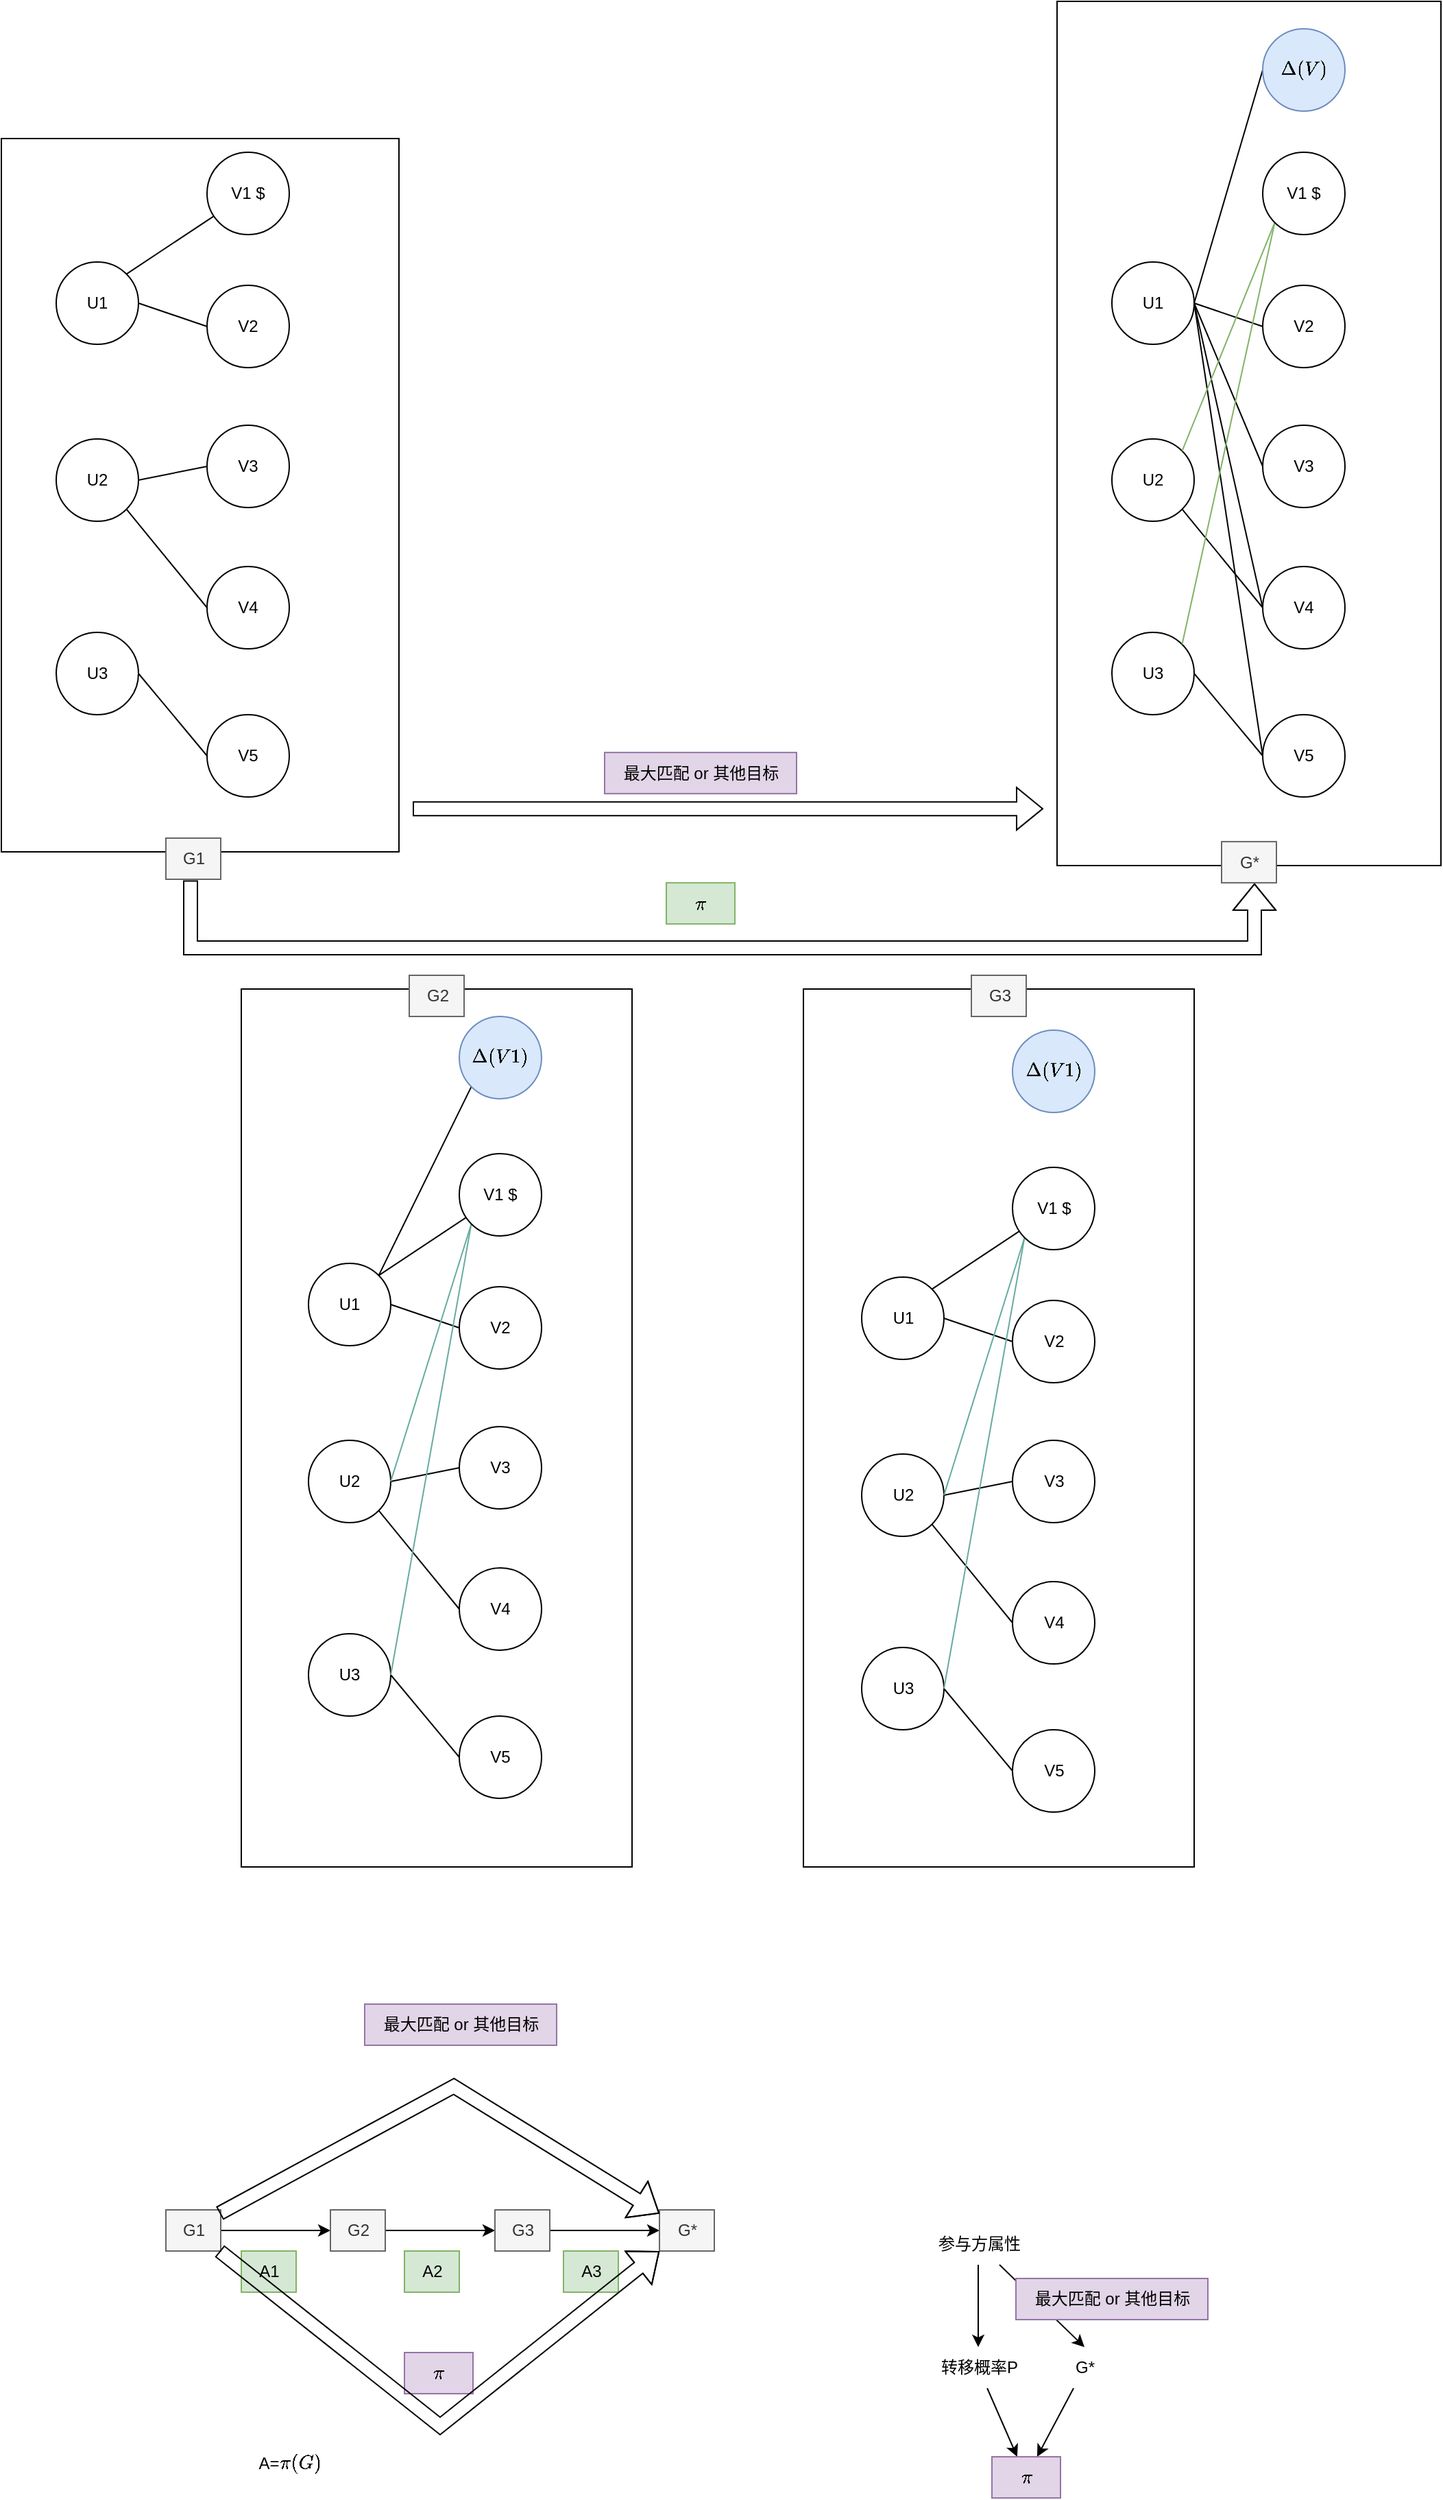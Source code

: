 <mxfile version="20.6.0" type="github">
  <diagram id="6XEkfEh8e34Wi2nq5XxP" name="Page-1">
    <mxGraphModel dx="1824" dy="1064" grid="1" gridSize="10" guides="1" tooltips="1" connect="1" arrows="1" fold="1" page="1" pageScale="1" pageWidth="827" pageHeight="1169" math="1" shadow="0">
      <root>
        <mxCell id="0" />
        <mxCell id="1" parent="0" />
        <mxCell id="JzcaBnQAB8-s2QHEofvj-122" value="" style="rounded=0;whiteSpace=wrap;html=1;fillColor=none;" vertex="1" parent="1">
          <mxGeometry x="665" y="730" width="285" height="640" as="geometry" />
        </mxCell>
        <mxCell id="JzcaBnQAB8-s2QHEofvj-123" value="G3" style="text;html=1;align=center;verticalAlign=middle;resizable=0;points=[];autosize=1;fillColor=#f5f5f5;fontColor=#333333;strokeColor=#666666;" vertex="1" parent="1">
          <mxGeometry x="787.5" y="720" width="40" height="30" as="geometry" />
        </mxCell>
        <mxCell id="JzcaBnQAB8-s2QHEofvj-120" value="" style="rounded=0;whiteSpace=wrap;html=1;fillColor=none;" vertex="1" parent="1">
          <mxGeometry x="255" y="730" width="285" height="640" as="geometry" />
        </mxCell>
        <mxCell id="JzcaBnQAB8-s2QHEofvj-121" value="G2" style="text;html=1;align=center;verticalAlign=middle;resizable=0;points=[];autosize=1;fillColor=#f5f5f5;fontColor=#333333;strokeColor=#666666;" vertex="1" parent="1">
          <mxGeometry x="377.5" y="720" width="40" height="30" as="geometry" />
        </mxCell>
        <mxCell id="JzcaBnQAB8-s2QHEofvj-117" value="" style="rounded=0;whiteSpace=wrap;html=1;fillColor=none;" vertex="1" parent="1">
          <mxGeometry x="850" y="10" width="280" height="630" as="geometry" />
        </mxCell>
        <mxCell id="JzcaBnQAB8-s2QHEofvj-116" value="" style="rounded=0;whiteSpace=wrap;html=1;fillColor=none;" vertex="1" parent="1">
          <mxGeometry x="80" y="110" width="290" height="520" as="geometry" />
        </mxCell>
        <mxCell id="JzcaBnQAB8-s2QHEofvj-20" style="edgeStyle=none;rounded=0;orthogonalLoop=1;jettySize=auto;html=1;exitX=1;exitY=0;exitDx=0;exitDy=0;endArrow=none;endFill=0;" edge="1" parent="1" source="JzcaBnQAB8-s2QHEofvj-1" target="JzcaBnQAB8-s2QHEofvj-16">
          <mxGeometry relative="1" as="geometry" />
        </mxCell>
        <mxCell id="JzcaBnQAB8-s2QHEofvj-21" style="edgeStyle=none;rounded=0;orthogonalLoop=1;jettySize=auto;html=1;exitX=1;exitY=0.5;exitDx=0;exitDy=0;entryX=0;entryY=0.5;entryDx=0;entryDy=0;endArrow=none;endFill=0;" edge="1" parent="1" source="JzcaBnQAB8-s2QHEofvj-1" target="JzcaBnQAB8-s2QHEofvj-10">
          <mxGeometry relative="1" as="geometry" />
        </mxCell>
        <mxCell id="JzcaBnQAB8-s2QHEofvj-1" value="U1" style="ellipse;whiteSpace=wrap;html=1;aspect=fixed;" vertex="1" parent="1">
          <mxGeometry x="120" y="200" width="60" height="60" as="geometry" />
        </mxCell>
        <mxCell id="JzcaBnQAB8-s2QHEofvj-22" style="edgeStyle=none;rounded=0;orthogonalLoop=1;jettySize=auto;html=1;exitX=1;exitY=0.5;exitDx=0;exitDy=0;entryX=0;entryY=0.5;entryDx=0;entryDy=0;endArrow=none;endFill=0;" edge="1" parent="1" source="JzcaBnQAB8-s2QHEofvj-8" target="JzcaBnQAB8-s2QHEofvj-11">
          <mxGeometry relative="1" as="geometry" />
        </mxCell>
        <mxCell id="JzcaBnQAB8-s2QHEofvj-24" style="edgeStyle=none;rounded=0;orthogonalLoop=1;jettySize=auto;html=1;exitX=1;exitY=1;exitDx=0;exitDy=0;entryX=0;entryY=0.5;entryDx=0;entryDy=0;endArrow=none;endFill=0;" edge="1" parent="1" source="JzcaBnQAB8-s2QHEofvj-8" target="JzcaBnQAB8-s2QHEofvj-12">
          <mxGeometry relative="1" as="geometry" />
        </mxCell>
        <mxCell id="JzcaBnQAB8-s2QHEofvj-8" value="U2" style="ellipse;whiteSpace=wrap;html=1;aspect=fixed;" vertex="1" parent="1">
          <mxGeometry x="120" y="329" width="60" height="60" as="geometry" />
        </mxCell>
        <mxCell id="JzcaBnQAB8-s2QHEofvj-25" style="edgeStyle=none;rounded=0;orthogonalLoop=1;jettySize=auto;html=1;exitX=1;exitY=0.5;exitDx=0;exitDy=0;entryX=0;entryY=0.5;entryDx=0;entryDy=0;endArrow=none;endFill=0;" edge="1" parent="1" source="JzcaBnQAB8-s2QHEofvj-9" target="JzcaBnQAB8-s2QHEofvj-13">
          <mxGeometry relative="1" as="geometry" />
        </mxCell>
        <mxCell id="JzcaBnQAB8-s2QHEofvj-9" value="U3" style="ellipse;whiteSpace=wrap;html=1;aspect=fixed;" vertex="1" parent="1">
          <mxGeometry x="120" y="470" width="60" height="60" as="geometry" />
        </mxCell>
        <mxCell id="JzcaBnQAB8-s2QHEofvj-10" value="V2" style="ellipse;whiteSpace=wrap;html=1;aspect=fixed;" vertex="1" parent="1">
          <mxGeometry x="230" y="217" width="60" height="60" as="geometry" />
        </mxCell>
        <mxCell id="JzcaBnQAB8-s2QHEofvj-11" value="V3" style="ellipse;whiteSpace=wrap;html=1;aspect=fixed;" vertex="1" parent="1">
          <mxGeometry x="230" y="319" width="60" height="60" as="geometry" />
        </mxCell>
        <mxCell id="JzcaBnQAB8-s2QHEofvj-12" value="V4" style="ellipse;whiteSpace=wrap;html=1;aspect=fixed;" vertex="1" parent="1">
          <mxGeometry x="230" y="422" width="60" height="60" as="geometry" />
        </mxCell>
        <mxCell id="JzcaBnQAB8-s2QHEofvj-13" value="V5" style="ellipse;whiteSpace=wrap;html=1;aspect=fixed;" vertex="1" parent="1">
          <mxGeometry x="230" y="530" width="60" height="60" as="geometry" />
        </mxCell>
        <mxCell id="JzcaBnQAB8-s2QHEofvj-16" value="V1 $" style="ellipse;whiteSpace=wrap;html=1;aspect=fixed;" vertex="1" parent="1">
          <mxGeometry x="230" y="120" width="60" height="60" as="geometry" />
        </mxCell>
        <mxCell id="JzcaBnQAB8-s2QHEofvj-40" style="edgeStyle=none;rounded=0;orthogonalLoop=1;jettySize=auto;html=1;exitX=1;exitY=0.5;exitDx=0;exitDy=0;entryX=0;entryY=0.5;entryDx=0;entryDy=0;endArrow=none;endFill=0;" edge="1" parent="1" source="JzcaBnQAB8-s2QHEofvj-41" target="JzcaBnQAB8-s2QHEofvj-47">
          <mxGeometry relative="1" as="geometry" />
        </mxCell>
        <mxCell id="JzcaBnQAB8-s2QHEofvj-56" style="edgeStyle=none;rounded=0;orthogonalLoop=1;jettySize=auto;html=1;exitX=1;exitY=0.5;exitDx=0;exitDy=0;entryX=0;entryY=0.5;entryDx=0;entryDy=0;endArrow=none;endFill=0;" edge="1" parent="1" source="JzcaBnQAB8-s2QHEofvj-41" target="JzcaBnQAB8-s2QHEofvj-48">
          <mxGeometry relative="1" as="geometry" />
        </mxCell>
        <mxCell id="JzcaBnQAB8-s2QHEofvj-57" style="edgeStyle=none;rounded=0;orthogonalLoop=1;jettySize=auto;html=1;exitX=1;exitY=0.5;exitDx=0;exitDy=0;entryX=0;entryY=0.5;entryDx=0;entryDy=0;endArrow=none;endFill=0;" edge="1" parent="1" source="JzcaBnQAB8-s2QHEofvj-41" target="JzcaBnQAB8-s2QHEofvj-49">
          <mxGeometry relative="1" as="geometry" />
        </mxCell>
        <mxCell id="JzcaBnQAB8-s2QHEofvj-58" style="edgeStyle=none;rounded=0;orthogonalLoop=1;jettySize=auto;html=1;exitX=1;exitY=0.5;exitDx=0;exitDy=0;entryX=0;entryY=0.5;entryDx=0;entryDy=0;endArrow=none;endFill=0;" edge="1" parent="1" source="JzcaBnQAB8-s2QHEofvj-41" target="JzcaBnQAB8-s2QHEofvj-50">
          <mxGeometry relative="1" as="geometry" />
        </mxCell>
        <mxCell id="JzcaBnQAB8-s2QHEofvj-41" value="U1" style="ellipse;whiteSpace=wrap;html=1;aspect=fixed;" vertex="1" parent="1">
          <mxGeometry x="890" y="200" width="60" height="60" as="geometry" />
        </mxCell>
        <mxCell id="JzcaBnQAB8-s2QHEofvj-43" style="edgeStyle=none;rounded=0;orthogonalLoop=1;jettySize=auto;html=1;exitX=1;exitY=1;exitDx=0;exitDy=0;entryX=0;entryY=0.5;entryDx=0;entryDy=0;endArrow=none;endFill=0;" edge="1" parent="1" source="JzcaBnQAB8-s2QHEofvj-44" target="JzcaBnQAB8-s2QHEofvj-49">
          <mxGeometry relative="1" as="geometry" />
        </mxCell>
        <mxCell id="JzcaBnQAB8-s2QHEofvj-44" value="U2" style="ellipse;whiteSpace=wrap;html=1;aspect=fixed;" vertex="1" parent="1">
          <mxGeometry x="890" y="329" width="60" height="60" as="geometry" />
        </mxCell>
        <mxCell id="JzcaBnQAB8-s2QHEofvj-45" style="edgeStyle=none;rounded=0;orthogonalLoop=1;jettySize=auto;html=1;exitX=1;exitY=0.5;exitDx=0;exitDy=0;entryX=0;entryY=0.5;entryDx=0;entryDy=0;endArrow=none;endFill=0;" edge="1" parent="1" source="JzcaBnQAB8-s2QHEofvj-46" target="JzcaBnQAB8-s2QHEofvj-50">
          <mxGeometry relative="1" as="geometry" />
        </mxCell>
        <mxCell id="JzcaBnQAB8-s2QHEofvj-46" value="U3" style="ellipse;whiteSpace=wrap;html=1;aspect=fixed;" vertex="1" parent="1">
          <mxGeometry x="890" y="470" width="60" height="60" as="geometry" />
        </mxCell>
        <mxCell id="JzcaBnQAB8-s2QHEofvj-47" value="V2" style="ellipse;whiteSpace=wrap;html=1;aspect=fixed;" vertex="1" parent="1">
          <mxGeometry x="1000" y="217" width="60" height="60" as="geometry" />
        </mxCell>
        <mxCell id="JzcaBnQAB8-s2QHEofvj-48" value="V3" style="ellipse;whiteSpace=wrap;html=1;aspect=fixed;" vertex="1" parent="1">
          <mxGeometry x="1000" y="319" width="60" height="60" as="geometry" />
        </mxCell>
        <mxCell id="JzcaBnQAB8-s2QHEofvj-49" value="V4" style="ellipse;whiteSpace=wrap;html=1;aspect=fixed;" vertex="1" parent="1">
          <mxGeometry x="1000" y="422" width="60" height="60" as="geometry" />
        </mxCell>
        <mxCell id="JzcaBnQAB8-s2QHEofvj-50" value="V5" style="ellipse;whiteSpace=wrap;html=1;aspect=fixed;" vertex="1" parent="1">
          <mxGeometry x="1000" y="530" width="60" height="60" as="geometry" />
        </mxCell>
        <mxCell id="JzcaBnQAB8-s2QHEofvj-54" style="edgeStyle=none;rounded=0;orthogonalLoop=1;jettySize=auto;html=1;exitX=0;exitY=1;exitDx=0;exitDy=0;entryX=1;entryY=0;entryDx=0;entryDy=0;endArrow=none;endFill=0;fillColor=#d5e8d4;strokeColor=#82b366;" edge="1" parent="1" source="JzcaBnQAB8-s2QHEofvj-51" target="JzcaBnQAB8-s2QHEofvj-44">
          <mxGeometry relative="1" as="geometry" />
        </mxCell>
        <mxCell id="JzcaBnQAB8-s2QHEofvj-55" style="edgeStyle=none;rounded=0;orthogonalLoop=1;jettySize=auto;html=1;exitX=0;exitY=1;exitDx=0;exitDy=0;entryX=1;entryY=0;entryDx=0;entryDy=0;endArrow=none;endFill=0;fillColor=#d5e8d4;strokeColor=#82b366;" edge="1" parent="1" source="JzcaBnQAB8-s2QHEofvj-51" target="JzcaBnQAB8-s2QHEofvj-46">
          <mxGeometry relative="1" as="geometry" />
        </mxCell>
        <mxCell id="JzcaBnQAB8-s2QHEofvj-51" value="V1 $" style="ellipse;whiteSpace=wrap;html=1;aspect=fixed;" vertex="1" parent="1">
          <mxGeometry x="1000" y="120" width="60" height="60" as="geometry" />
        </mxCell>
        <mxCell id="JzcaBnQAB8-s2QHEofvj-62" style="edgeStyle=none;rounded=0;orthogonalLoop=1;jettySize=auto;html=1;exitX=0;exitY=0.5;exitDx=0;exitDy=0;entryX=1;entryY=0.5;entryDx=0;entryDy=0;endArrow=none;endFill=0;" edge="1" parent="1" source="JzcaBnQAB8-s2QHEofvj-61" target="JzcaBnQAB8-s2QHEofvj-41">
          <mxGeometry relative="1" as="geometry" />
        </mxCell>
        <mxCell id="JzcaBnQAB8-s2QHEofvj-61" value="\(\Delta(V)\)" style="ellipse;whiteSpace=wrap;html=1;aspect=fixed;fillColor=#dae8fc;strokeColor=#6c8ebf;" vertex="1" parent="1">
          <mxGeometry x="1000" y="30" width="60" height="60" as="geometry" />
        </mxCell>
        <mxCell id="JzcaBnQAB8-s2QHEofvj-76" style="edgeStyle=none;rounded=0;orthogonalLoop=1;jettySize=auto;html=1;exitX=1;exitY=0;exitDx=0;exitDy=0;endArrow=none;endFill=0;" edge="1" parent="1" source="JzcaBnQAB8-s2QHEofvj-78" target="JzcaBnQAB8-s2QHEofvj-88">
          <mxGeometry relative="1" as="geometry" />
        </mxCell>
        <mxCell id="JzcaBnQAB8-s2QHEofvj-77" style="edgeStyle=none;rounded=0;orthogonalLoop=1;jettySize=auto;html=1;exitX=1;exitY=0.5;exitDx=0;exitDy=0;entryX=0;entryY=0.5;entryDx=0;entryDy=0;endArrow=none;endFill=0;" edge="1" parent="1" source="JzcaBnQAB8-s2QHEofvj-78" target="JzcaBnQAB8-s2QHEofvj-84">
          <mxGeometry relative="1" as="geometry" />
        </mxCell>
        <mxCell id="JzcaBnQAB8-s2QHEofvj-78" value="U1" style="ellipse;whiteSpace=wrap;html=1;aspect=fixed;" vertex="1" parent="1">
          <mxGeometry x="304" y="930" width="60" height="60" as="geometry" />
        </mxCell>
        <mxCell id="JzcaBnQAB8-s2QHEofvj-79" style="edgeStyle=none;rounded=0;orthogonalLoop=1;jettySize=auto;html=1;exitX=1;exitY=0.5;exitDx=0;exitDy=0;entryX=0;entryY=0.5;entryDx=0;entryDy=0;endArrow=none;endFill=0;" edge="1" parent="1" source="JzcaBnQAB8-s2QHEofvj-81" target="JzcaBnQAB8-s2QHEofvj-85">
          <mxGeometry relative="1" as="geometry" />
        </mxCell>
        <mxCell id="JzcaBnQAB8-s2QHEofvj-80" style="edgeStyle=none;rounded=0;orthogonalLoop=1;jettySize=auto;html=1;exitX=1;exitY=1;exitDx=0;exitDy=0;entryX=0;entryY=0.5;entryDx=0;entryDy=0;endArrow=none;endFill=0;" edge="1" parent="1" source="JzcaBnQAB8-s2QHEofvj-81" target="JzcaBnQAB8-s2QHEofvj-86">
          <mxGeometry relative="1" as="geometry" />
        </mxCell>
        <mxCell id="JzcaBnQAB8-s2QHEofvj-81" value="U2" style="ellipse;whiteSpace=wrap;html=1;aspect=fixed;" vertex="1" parent="1">
          <mxGeometry x="304" y="1059" width="60" height="60" as="geometry" />
        </mxCell>
        <mxCell id="JzcaBnQAB8-s2QHEofvj-82" style="edgeStyle=none;rounded=0;orthogonalLoop=1;jettySize=auto;html=1;exitX=1;exitY=0.5;exitDx=0;exitDy=0;entryX=0;entryY=0.5;entryDx=0;entryDy=0;endArrow=none;endFill=0;" edge="1" parent="1" source="JzcaBnQAB8-s2QHEofvj-83" target="JzcaBnQAB8-s2QHEofvj-87">
          <mxGeometry relative="1" as="geometry" />
        </mxCell>
        <mxCell id="JzcaBnQAB8-s2QHEofvj-83" value="U3" style="ellipse;whiteSpace=wrap;html=1;aspect=fixed;" vertex="1" parent="1">
          <mxGeometry x="304" y="1200" width="60" height="60" as="geometry" />
        </mxCell>
        <mxCell id="JzcaBnQAB8-s2QHEofvj-84" value="V2" style="ellipse;whiteSpace=wrap;html=1;aspect=fixed;" vertex="1" parent="1">
          <mxGeometry x="414" y="947" width="60" height="60" as="geometry" />
        </mxCell>
        <mxCell id="JzcaBnQAB8-s2QHEofvj-85" value="V3" style="ellipse;whiteSpace=wrap;html=1;aspect=fixed;" vertex="1" parent="1">
          <mxGeometry x="414" y="1049" width="60" height="60" as="geometry" />
        </mxCell>
        <mxCell id="JzcaBnQAB8-s2QHEofvj-86" value="V4" style="ellipse;whiteSpace=wrap;html=1;aspect=fixed;" vertex="1" parent="1">
          <mxGeometry x="414" y="1152" width="60" height="60" as="geometry" />
        </mxCell>
        <mxCell id="JzcaBnQAB8-s2QHEofvj-87" value="V5" style="ellipse;whiteSpace=wrap;html=1;aspect=fixed;" vertex="1" parent="1">
          <mxGeometry x="414" y="1260" width="60" height="60" as="geometry" />
        </mxCell>
        <mxCell id="JzcaBnQAB8-s2QHEofvj-89" style="edgeStyle=none;rounded=0;orthogonalLoop=1;jettySize=auto;html=1;exitX=0;exitY=1;exitDx=0;exitDy=0;entryX=1;entryY=0.5;entryDx=0;entryDy=0;endArrow=none;endFill=0;strokeColor=#67AB9F;" edge="1" parent="1" source="JzcaBnQAB8-s2QHEofvj-88" target="JzcaBnQAB8-s2QHEofvj-81">
          <mxGeometry relative="1" as="geometry" />
        </mxCell>
        <mxCell id="JzcaBnQAB8-s2QHEofvj-90" style="edgeStyle=none;rounded=0;orthogonalLoop=1;jettySize=auto;html=1;exitX=0;exitY=1;exitDx=0;exitDy=0;entryX=1;entryY=0.5;entryDx=0;entryDy=0;endArrow=none;endFill=0;strokeColor=#67AB9F;" edge="1" parent="1" source="JzcaBnQAB8-s2QHEofvj-88" target="JzcaBnQAB8-s2QHEofvj-83">
          <mxGeometry relative="1" as="geometry" />
        </mxCell>
        <mxCell id="JzcaBnQAB8-s2QHEofvj-88" value="V1 $" style="ellipse;whiteSpace=wrap;html=1;aspect=fixed;" vertex="1" parent="1">
          <mxGeometry x="414" y="850" width="60" height="60" as="geometry" />
        </mxCell>
        <mxCell id="JzcaBnQAB8-s2QHEofvj-154" style="edgeStyle=none;rounded=0;orthogonalLoop=1;jettySize=auto;html=1;exitX=0;exitY=1;exitDx=0;exitDy=0;entryX=1;entryY=0;entryDx=0;entryDy=0;strokeColor=#000000;endArrow=none;endFill=0;" edge="1" parent="1" source="JzcaBnQAB8-s2QHEofvj-91" target="JzcaBnQAB8-s2QHEofvj-78">
          <mxGeometry relative="1" as="geometry" />
        </mxCell>
        <mxCell id="JzcaBnQAB8-s2QHEofvj-91" value="\(\Delta(V1)\)" style="ellipse;whiteSpace=wrap;html=1;aspect=fixed;fillColor=#dae8fc;strokeColor=#6c8ebf;" vertex="1" parent="1">
          <mxGeometry x="414" y="750" width="60" height="60" as="geometry" />
        </mxCell>
        <mxCell id="JzcaBnQAB8-s2QHEofvj-92" style="edgeStyle=none;rounded=0;orthogonalLoop=1;jettySize=auto;html=1;exitX=1;exitY=0;exitDx=0;exitDy=0;endArrow=none;endFill=0;" edge="1" parent="1" source="JzcaBnQAB8-s2QHEofvj-94" target="JzcaBnQAB8-s2QHEofvj-106">
          <mxGeometry relative="1" as="geometry" />
        </mxCell>
        <mxCell id="JzcaBnQAB8-s2QHEofvj-93" style="edgeStyle=none;rounded=0;orthogonalLoop=1;jettySize=auto;html=1;exitX=1;exitY=0.5;exitDx=0;exitDy=0;entryX=0;entryY=0.5;entryDx=0;entryDy=0;endArrow=none;endFill=0;" edge="1" parent="1" source="JzcaBnQAB8-s2QHEofvj-94" target="JzcaBnQAB8-s2QHEofvj-100">
          <mxGeometry relative="1" as="geometry" />
        </mxCell>
        <mxCell id="JzcaBnQAB8-s2QHEofvj-94" value="U1" style="ellipse;whiteSpace=wrap;html=1;aspect=fixed;" vertex="1" parent="1">
          <mxGeometry x="707.5" y="940" width="60" height="60" as="geometry" />
        </mxCell>
        <mxCell id="JzcaBnQAB8-s2QHEofvj-95" style="edgeStyle=none;rounded=0;orthogonalLoop=1;jettySize=auto;html=1;exitX=1;exitY=0.5;exitDx=0;exitDy=0;entryX=0;entryY=0.5;entryDx=0;entryDy=0;endArrow=none;endFill=0;" edge="1" parent="1" source="JzcaBnQAB8-s2QHEofvj-97" target="JzcaBnQAB8-s2QHEofvj-101">
          <mxGeometry relative="1" as="geometry" />
        </mxCell>
        <mxCell id="JzcaBnQAB8-s2QHEofvj-96" style="edgeStyle=none;rounded=0;orthogonalLoop=1;jettySize=auto;html=1;exitX=1;exitY=1;exitDx=0;exitDy=0;entryX=0;entryY=0.5;entryDx=0;entryDy=0;endArrow=none;endFill=0;" edge="1" parent="1" source="JzcaBnQAB8-s2QHEofvj-97" target="JzcaBnQAB8-s2QHEofvj-102">
          <mxGeometry relative="1" as="geometry" />
        </mxCell>
        <mxCell id="JzcaBnQAB8-s2QHEofvj-97" value="U2" style="ellipse;whiteSpace=wrap;html=1;aspect=fixed;" vertex="1" parent="1">
          <mxGeometry x="707.5" y="1069" width="60" height="60" as="geometry" />
        </mxCell>
        <mxCell id="JzcaBnQAB8-s2QHEofvj-98" style="edgeStyle=none;rounded=0;orthogonalLoop=1;jettySize=auto;html=1;exitX=1;exitY=0.5;exitDx=0;exitDy=0;entryX=0;entryY=0.5;entryDx=0;entryDy=0;endArrow=none;endFill=0;" edge="1" parent="1" source="JzcaBnQAB8-s2QHEofvj-99" target="JzcaBnQAB8-s2QHEofvj-103">
          <mxGeometry relative="1" as="geometry" />
        </mxCell>
        <mxCell id="JzcaBnQAB8-s2QHEofvj-99" value="U3" style="ellipse;whiteSpace=wrap;html=1;aspect=fixed;" vertex="1" parent="1">
          <mxGeometry x="707.5" y="1210" width="60" height="60" as="geometry" />
        </mxCell>
        <mxCell id="JzcaBnQAB8-s2QHEofvj-100" value="V2" style="ellipse;whiteSpace=wrap;html=1;aspect=fixed;" vertex="1" parent="1">
          <mxGeometry x="817.5" y="957" width="60" height="60" as="geometry" />
        </mxCell>
        <mxCell id="JzcaBnQAB8-s2QHEofvj-101" value="V3" style="ellipse;whiteSpace=wrap;html=1;aspect=fixed;" vertex="1" parent="1">
          <mxGeometry x="817.5" y="1059" width="60" height="60" as="geometry" />
        </mxCell>
        <mxCell id="JzcaBnQAB8-s2QHEofvj-102" value="V4" style="ellipse;whiteSpace=wrap;html=1;aspect=fixed;" vertex="1" parent="1">
          <mxGeometry x="817.5" y="1162" width="60" height="60" as="geometry" />
        </mxCell>
        <mxCell id="JzcaBnQAB8-s2QHEofvj-103" value="V5" style="ellipse;whiteSpace=wrap;html=1;aspect=fixed;" vertex="1" parent="1">
          <mxGeometry x="817.5" y="1270" width="60" height="60" as="geometry" />
        </mxCell>
        <mxCell id="JzcaBnQAB8-s2QHEofvj-104" style="edgeStyle=none;rounded=0;orthogonalLoop=1;jettySize=auto;html=1;exitX=0;exitY=1;exitDx=0;exitDy=0;entryX=1;entryY=0.5;entryDx=0;entryDy=0;endArrow=none;endFill=0;strokeColor=#67AB9F;" edge="1" parent="1" source="JzcaBnQAB8-s2QHEofvj-106" target="JzcaBnQAB8-s2QHEofvj-97">
          <mxGeometry relative="1" as="geometry" />
        </mxCell>
        <mxCell id="JzcaBnQAB8-s2QHEofvj-105" style="edgeStyle=none;rounded=0;orthogonalLoop=1;jettySize=auto;html=1;exitX=0;exitY=1;exitDx=0;exitDy=0;entryX=1;entryY=0.5;entryDx=0;entryDy=0;endArrow=none;endFill=0;strokeColor=#67AB9F;" edge="1" parent="1" source="JzcaBnQAB8-s2QHEofvj-106" target="JzcaBnQAB8-s2QHEofvj-99">
          <mxGeometry relative="1" as="geometry" />
        </mxCell>
        <mxCell id="JzcaBnQAB8-s2QHEofvj-106" value="V1 $" style="ellipse;whiteSpace=wrap;html=1;aspect=fixed;" vertex="1" parent="1">
          <mxGeometry x="817.5" y="860" width="60" height="60" as="geometry" />
        </mxCell>
        <mxCell id="JzcaBnQAB8-s2QHEofvj-107" value="\(\Delta(V1)\)" style="ellipse;whiteSpace=wrap;html=1;aspect=fixed;fillColor=#dae8fc;strokeColor=#6c8ebf;" vertex="1" parent="1">
          <mxGeometry x="817.5" y="760" width="60" height="60" as="geometry" />
        </mxCell>
        <mxCell id="JzcaBnQAB8-s2QHEofvj-108" value="G1" style="text;html=1;align=center;verticalAlign=middle;resizable=0;points=[];autosize=1;fillColor=#f5f5f5;fontColor=#333333;strokeColor=#666666;" vertex="1" parent="1">
          <mxGeometry x="200" y="620" width="40" height="30" as="geometry" />
        </mxCell>
        <mxCell id="JzcaBnQAB8-s2QHEofvj-113" value="" style="shape=flexArrow;endArrow=classic;html=1;rounded=0;strokeColor=#000000;" edge="1" parent="1">
          <mxGeometry width="50" height="50" relative="1" as="geometry">
            <mxPoint x="380" y="598.57" as="sourcePoint" />
            <mxPoint x="840" y="598.57" as="targetPoint" />
          </mxGeometry>
        </mxCell>
        <mxCell id="JzcaBnQAB8-s2QHEofvj-114" value="最大匹配 or 其他目标" style="text;html=1;align=center;verticalAlign=middle;resizable=0;points=[];autosize=1;strokeColor=#9673a6;fillColor=#e1d5e7;" vertex="1" parent="1">
          <mxGeometry x="520" y="557.57" width="140" height="30" as="geometry" />
        </mxCell>
        <mxCell id="JzcaBnQAB8-s2QHEofvj-118" value="G*" style="text;html=1;align=center;verticalAlign=middle;resizable=0;points=[];autosize=1;fillColor=#f5f5f5;fontColor=#333333;strokeColor=#666666;" vertex="1" parent="1">
          <mxGeometry x="970" y="622.57" width="40" height="30" as="geometry" />
        </mxCell>
        <mxCell id="JzcaBnQAB8-s2QHEofvj-125" value="" style="edgeStyle=elbowEdgeStyle;elbow=vertical;endArrow=classic;html=1;rounded=0;strokeColor=#000000;exitX=0.45;exitY=1.024;exitDx=0;exitDy=0;exitPerimeter=0;entryX=0.6;entryY=1.014;entryDx=0;entryDy=0;entryPerimeter=0;shape=flexArrow;" edge="1" parent="1" source="JzcaBnQAB8-s2QHEofvj-108" target="JzcaBnQAB8-s2QHEofvj-118">
          <mxGeometry width="50" height="50" relative="1" as="geometry">
            <mxPoint x="720" y="1030" as="sourcePoint" />
            <mxPoint x="770" y="980" as="targetPoint" />
            <Array as="points">
              <mxPoint x="600" y="700" />
            </Array>
          </mxGeometry>
        </mxCell>
        <mxCell id="JzcaBnQAB8-s2QHEofvj-126" value="\(\pi\)" style="text;html=1;align=center;verticalAlign=middle;resizable=0;points=[];autosize=1;strokeColor=#82b366;fillColor=#d5e8d4;" vertex="1" parent="1">
          <mxGeometry x="565" y="652.57" width="50" height="30" as="geometry" />
        </mxCell>
        <mxCell id="JzcaBnQAB8-s2QHEofvj-130" value="" style="edgeStyle=none;rounded=0;orthogonalLoop=1;jettySize=auto;html=1;strokeColor=#000000;endArrow=classic;endFill=1;" edge="1" parent="1" source="JzcaBnQAB8-s2QHEofvj-128" target="JzcaBnQAB8-s2QHEofvj-129">
          <mxGeometry relative="1" as="geometry" />
        </mxCell>
        <mxCell id="JzcaBnQAB8-s2QHEofvj-128" value="G1" style="text;html=1;align=center;verticalAlign=middle;resizable=0;points=[];autosize=1;fillColor=#f5f5f5;fontColor=#333333;strokeColor=#666666;" vertex="1" parent="1">
          <mxGeometry x="200" y="1620" width="40" height="30" as="geometry" />
        </mxCell>
        <mxCell id="JzcaBnQAB8-s2QHEofvj-133" value="" style="edgeStyle=none;rounded=0;orthogonalLoop=1;jettySize=auto;html=1;strokeColor=#000000;endArrow=classic;endFill=1;" edge="1" parent="1" source="JzcaBnQAB8-s2QHEofvj-129" target="JzcaBnQAB8-s2QHEofvj-132">
          <mxGeometry relative="1" as="geometry" />
        </mxCell>
        <mxCell id="JzcaBnQAB8-s2QHEofvj-129" value="G2" style="text;html=1;align=center;verticalAlign=middle;resizable=0;points=[];autosize=1;fillColor=#f5f5f5;fontColor=#333333;strokeColor=#666666;" vertex="1" parent="1">
          <mxGeometry x="320" y="1620" width="40" height="30" as="geometry" />
        </mxCell>
        <mxCell id="JzcaBnQAB8-s2QHEofvj-135" value="" style="edgeStyle=none;rounded=0;orthogonalLoop=1;jettySize=auto;html=1;strokeColor=#000000;endArrow=classic;endFill=1;" edge="1" parent="1" source="JzcaBnQAB8-s2QHEofvj-132" target="JzcaBnQAB8-s2QHEofvj-134">
          <mxGeometry relative="1" as="geometry" />
        </mxCell>
        <mxCell id="JzcaBnQAB8-s2QHEofvj-132" value="G3" style="text;html=1;align=center;verticalAlign=middle;resizable=0;points=[];autosize=1;fillColor=#f5f5f5;fontColor=#333333;strokeColor=#666666;" vertex="1" parent="1">
          <mxGeometry x="440" y="1620" width="40" height="30" as="geometry" />
        </mxCell>
        <mxCell id="JzcaBnQAB8-s2QHEofvj-134" value="G*" style="text;html=1;align=center;verticalAlign=middle;resizable=0;points=[];autosize=1;fillColor=#f5f5f5;fontColor=#333333;strokeColor=#666666;" vertex="1" parent="1">
          <mxGeometry x="560" y="1620" width="40" height="30" as="geometry" />
        </mxCell>
        <mxCell id="JzcaBnQAB8-s2QHEofvj-136" value="A1" style="text;html=1;align=center;verticalAlign=middle;resizable=0;points=[];autosize=1;strokeColor=#82b366;fillColor=#d5e8d4;" vertex="1" parent="1">
          <mxGeometry x="255" y="1650" width="40" height="30" as="geometry" />
        </mxCell>
        <mxCell id="JzcaBnQAB8-s2QHEofvj-137" value="A2" style="text;html=1;align=center;verticalAlign=middle;resizable=0;points=[];autosize=1;strokeColor=#82b366;fillColor=#d5e8d4;" vertex="1" parent="1">
          <mxGeometry x="374" y="1650" width="40" height="30" as="geometry" />
        </mxCell>
        <mxCell id="JzcaBnQAB8-s2QHEofvj-138" value="A3" style="text;html=1;align=center;verticalAlign=middle;resizable=0;points=[];autosize=1;strokeColor=#82b366;fillColor=#d5e8d4;" vertex="1" parent="1">
          <mxGeometry x="490" y="1650" width="40" height="30" as="geometry" />
        </mxCell>
        <mxCell id="JzcaBnQAB8-s2QHEofvj-140" value="A=\(\pi(G)\)" style="text;html=1;align=center;verticalAlign=middle;resizable=0;points=[];autosize=1;strokeColor=none;fillColor=none;" vertex="1" parent="1">
          <mxGeometry x="250" y="1790" width="80" height="30" as="geometry" />
        </mxCell>
        <mxCell id="JzcaBnQAB8-s2QHEofvj-141" value="\(\pi\)" style="text;html=1;align=center;verticalAlign=middle;resizable=0;points=[];autosize=1;strokeColor=#9673a6;fillColor=#e1d5e7;" vertex="1" parent="1">
          <mxGeometry x="374" y="1724" width="50" height="30" as="geometry" />
        </mxCell>
        <mxCell id="JzcaBnQAB8-s2QHEofvj-142" value="" style="shape=flexArrow;endArrow=classic;html=1;rounded=0;strokeColor=#000000;exitX=0.978;exitY=0.084;exitDx=0;exitDy=0;exitPerimeter=0;" edge="1" parent="1" source="JzcaBnQAB8-s2QHEofvj-128" target="JzcaBnQAB8-s2QHEofvj-134">
          <mxGeometry width="50" height="50" relative="1" as="geometry">
            <mxPoint x="190.0" y="1581" as="sourcePoint" />
            <mxPoint x="650.0" y="1581" as="targetPoint" />
            <Array as="points">
              <mxPoint x="410" y="1530" />
            </Array>
          </mxGeometry>
        </mxCell>
        <mxCell id="JzcaBnQAB8-s2QHEofvj-143" value="最大匹配 or 其他目标" style="text;html=1;align=center;verticalAlign=middle;resizable=0;points=[];autosize=1;strokeColor=#9673a6;fillColor=#e1d5e7;" vertex="1" parent="1">
          <mxGeometry x="345" y="1470" width="140" height="30" as="geometry" />
        </mxCell>
        <mxCell id="JzcaBnQAB8-s2QHEofvj-144" value="" style="shape=flexArrow;endArrow=classic;html=1;rounded=0;strokeColor=#000000;exitX=0.978;exitY=0.084;exitDx=0;exitDy=0;exitPerimeter=0;" edge="1" parent="1">
          <mxGeometry width="50" height="50" relative="1" as="geometry">
            <mxPoint x="239.12" y="1650" as="sourcePoint" />
            <mxPoint x="560.0" y="1650.127" as="targetPoint" />
            <Array as="points">
              <mxPoint x="400" y="1777.48" />
            </Array>
          </mxGeometry>
        </mxCell>
        <mxCell id="JzcaBnQAB8-s2QHEofvj-147" value="" style="edgeStyle=none;rounded=0;orthogonalLoop=1;jettySize=auto;html=1;strokeColor=#000000;endArrow=classic;endFill=1;" edge="1" parent="1" source="JzcaBnQAB8-s2QHEofvj-145" target="JzcaBnQAB8-s2QHEofvj-146">
          <mxGeometry relative="1" as="geometry" />
        </mxCell>
        <mxCell id="JzcaBnQAB8-s2QHEofvj-152" style="edgeStyle=none;rounded=0;orthogonalLoop=1;jettySize=auto;html=1;entryX=0.5;entryY=0;entryDx=0;entryDy=0;entryPerimeter=0;strokeColor=#000000;endArrow=classic;endFill=1;" edge="1" parent="1" source="JzcaBnQAB8-s2QHEofvj-145" target="JzcaBnQAB8-s2QHEofvj-148">
          <mxGeometry relative="1" as="geometry" />
        </mxCell>
        <mxCell id="JzcaBnQAB8-s2QHEofvj-145" value="参与方属性" style="text;html=1;align=center;verticalAlign=middle;resizable=0;points=[];autosize=1;strokeColor=none;fillColor=none;" vertex="1" parent="1">
          <mxGeometry x="752.5" y="1630" width="80" height="30" as="geometry" />
        </mxCell>
        <mxCell id="JzcaBnQAB8-s2QHEofvj-150" style="edgeStyle=none;rounded=0;orthogonalLoop=1;jettySize=auto;html=1;strokeColor=#000000;endArrow=classic;endFill=1;" edge="1" parent="1" source="JzcaBnQAB8-s2QHEofvj-146" target="JzcaBnQAB8-s2QHEofvj-149">
          <mxGeometry relative="1" as="geometry" />
        </mxCell>
        <mxCell id="JzcaBnQAB8-s2QHEofvj-146" value="转移概率P" style="text;html=1;align=center;verticalAlign=middle;resizable=0;points=[];autosize=1;strokeColor=none;fillColor=none;" vertex="1" parent="1">
          <mxGeometry x="752.5" y="1720" width="80" height="30" as="geometry" />
        </mxCell>
        <mxCell id="JzcaBnQAB8-s2QHEofvj-151" style="edgeStyle=none;rounded=0;orthogonalLoop=1;jettySize=auto;html=1;strokeColor=#000000;endArrow=classic;endFill=1;" edge="1" parent="1" source="JzcaBnQAB8-s2QHEofvj-148" target="JzcaBnQAB8-s2QHEofvj-149">
          <mxGeometry relative="1" as="geometry" />
        </mxCell>
        <mxCell id="JzcaBnQAB8-s2QHEofvj-148" value="G*" style="text;html=1;align=center;verticalAlign=middle;resizable=0;points=[];autosize=1;strokeColor=none;fillColor=none;" vertex="1" parent="1">
          <mxGeometry x="850" y="1720" width="40" height="30" as="geometry" />
        </mxCell>
        <mxCell id="JzcaBnQAB8-s2QHEofvj-149" value="\(\pi\)" style="text;html=1;align=center;verticalAlign=middle;resizable=0;points=[];autosize=1;strokeColor=#9673a6;fillColor=#e1d5e7;" vertex="1" parent="1">
          <mxGeometry x="802.5" y="1800" width="50" height="30" as="geometry" />
        </mxCell>
        <mxCell id="JzcaBnQAB8-s2QHEofvj-153" value="最大匹配 or 其他目标" style="text;html=1;align=center;verticalAlign=middle;resizable=0;points=[];autosize=1;strokeColor=#9673a6;fillColor=#e1d5e7;" vertex="1" parent="1">
          <mxGeometry x="820" y="1670" width="140" height="30" as="geometry" />
        </mxCell>
      </root>
    </mxGraphModel>
  </diagram>
</mxfile>
